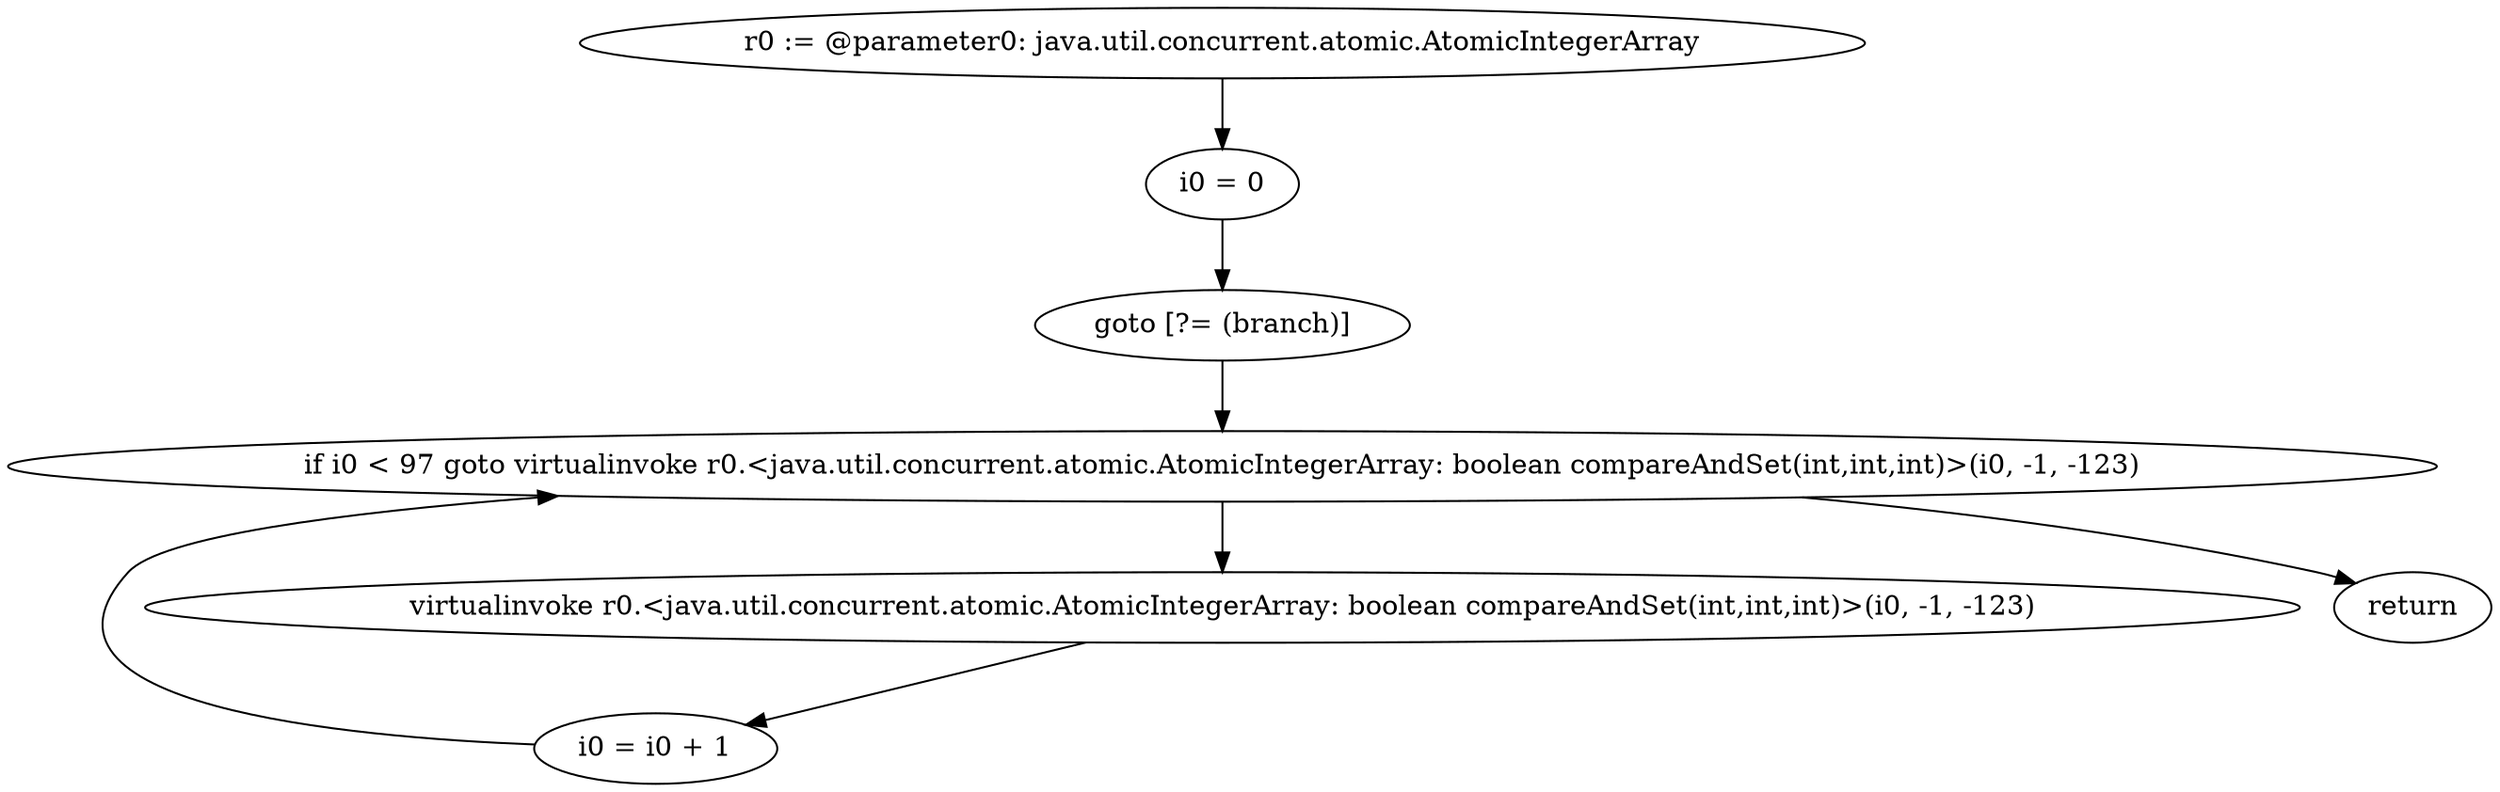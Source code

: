 digraph "unitGraph" {
    "r0 := @parameter0: java.util.concurrent.atomic.AtomicIntegerArray"
    "i0 = 0"
    "goto [?= (branch)]"
    "virtualinvoke r0.<java.util.concurrent.atomic.AtomicIntegerArray: boolean compareAndSet(int,int,int)>(i0, -1, -123)"
    "i0 = i0 + 1"
    "if i0 < 97 goto virtualinvoke r0.<java.util.concurrent.atomic.AtomicIntegerArray: boolean compareAndSet(int,int,int)>(i0, -1, -123)"
    "return"
    "r0 := @parameter0: java.util.concurrent.atomic.AtomicIntegerArray"->"i0 = 0";
    "i0 = 0"->"goto [?= (branch)]";
    "goto [?= (branch)]"->"if i0 < 97 goto virtualinvoke r0.<java.util.concurrent.atomic.AtomicIntegerArray: boolean compareAndSet(int,int,int)>(i0, -1, -123)";
    "virtualinvoke r0.<java.util.concurrent.atomic.AtomicIntegerArray: boolean compareAndSet(int,int,int)>(i0, -1, -123)"->"i0 = i0 + 1";
    "i0 = i0 + 1"->"if i0 < 97 goto virtualinvoke r0.<java.util.concurrent.atomic.AtomicIntegerArray: boolean compareAndSet(int,int,int)>(i0, -1, -123)";
    "if i0 < 97 goto virtualinvoke r0.<java.util.concurrent.atomic.AtomicIntegerArray: boolean compareAndSet(int,int,int)>(i0, -1, -123)"->"return";
    "if i0 < 97 goto virtualinvoke r0.<java.util.concurrent.atomic.AtomicIntegerArray: boolean compareAndSet(int,int,int)>(i0, -1, -123)"->"virtualinvoke r0.<java.util.concurrent.atomic.AtomicIntegerArray: boolean compareAndSet(int,int,int)>(i0, -1, -123)";
}
